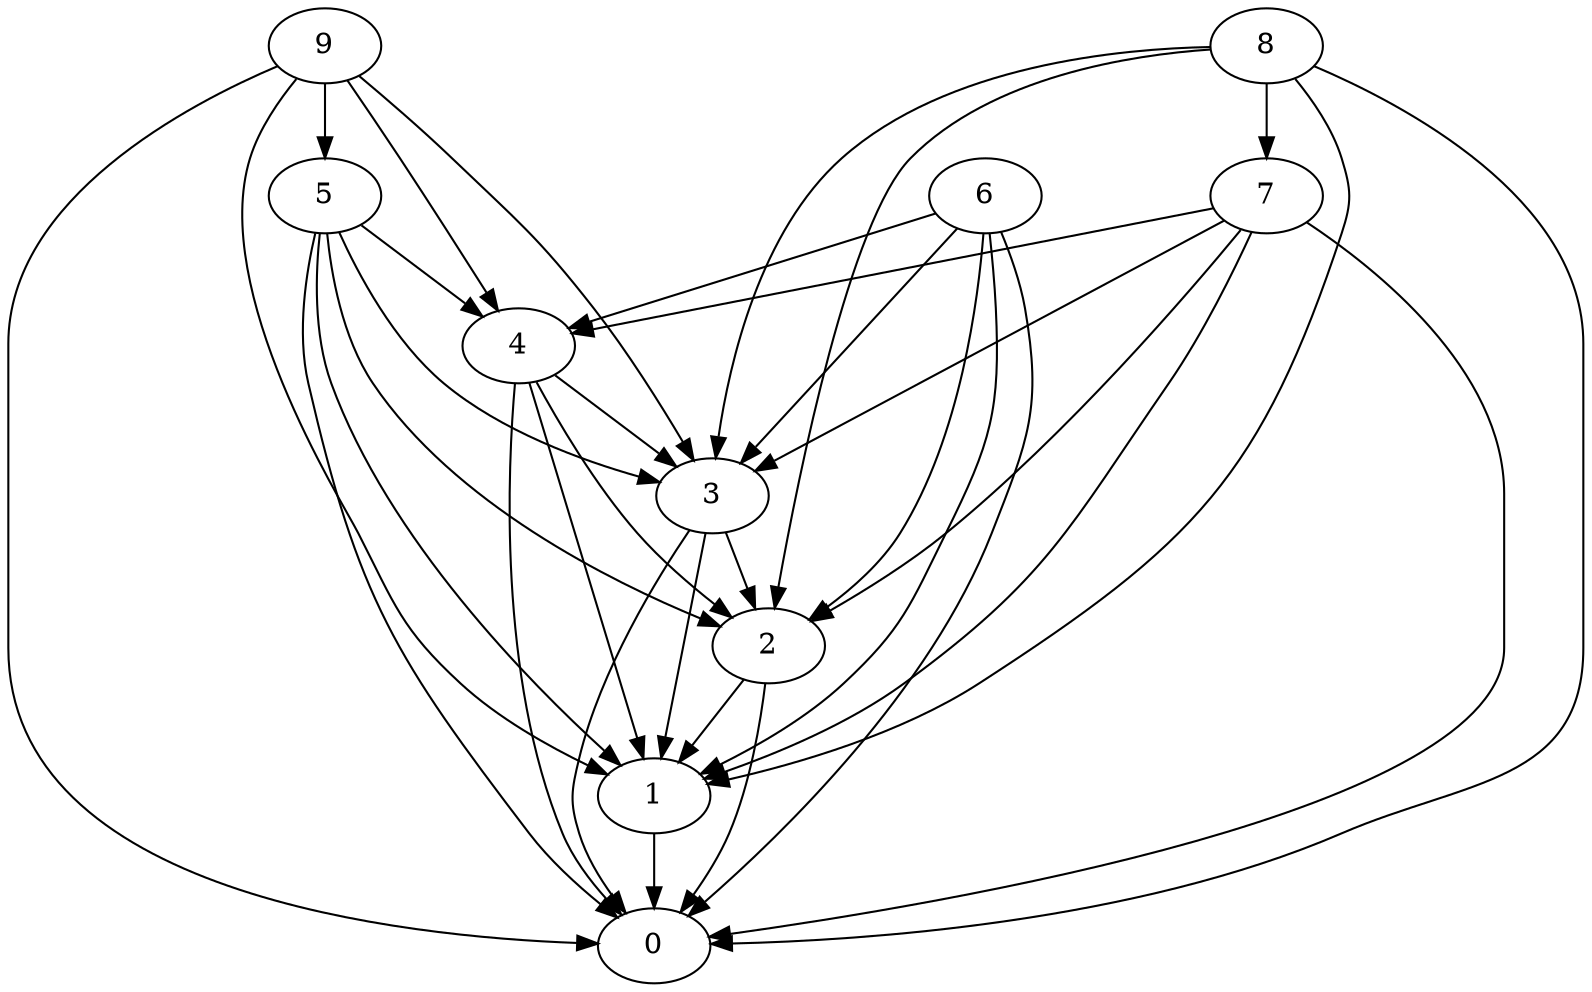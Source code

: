 /* Created by igraph 0.6.5 */
digraph {
  0;
  1;
  2;
  3;
  4;
  5;
  6;
  7;
  8;
  9;

  1 -> 0;
  2 -> 0;
  2 -> 1;
  3 -> 0;
  3 -> 1;
  3 -> 2;
  4 -> 0;
  4 -> 1;
  4 -> 2;
  4 -> 3;
  5 -> 0;
  5 -> 1;
  5 -> 2;
  5 -> 3;
  5 -> 4;
  6 -> 1;
  6 -> 2;
  6 -> 4;
  6 -> 3;
  6 -> 0;
  7 -> 3;
  7 -> 4;
  7 -> 1;
  7 -> 0;
  7 -> 2;
  8 -> 1;
  8 -> 2;
  8 -> 0;
  8 -> 3;
  8 -> 7;
  9 -> 1;
  9 -> 0;
  9 -> 4;
  9 -> 5;
  9 -> 3;
}
